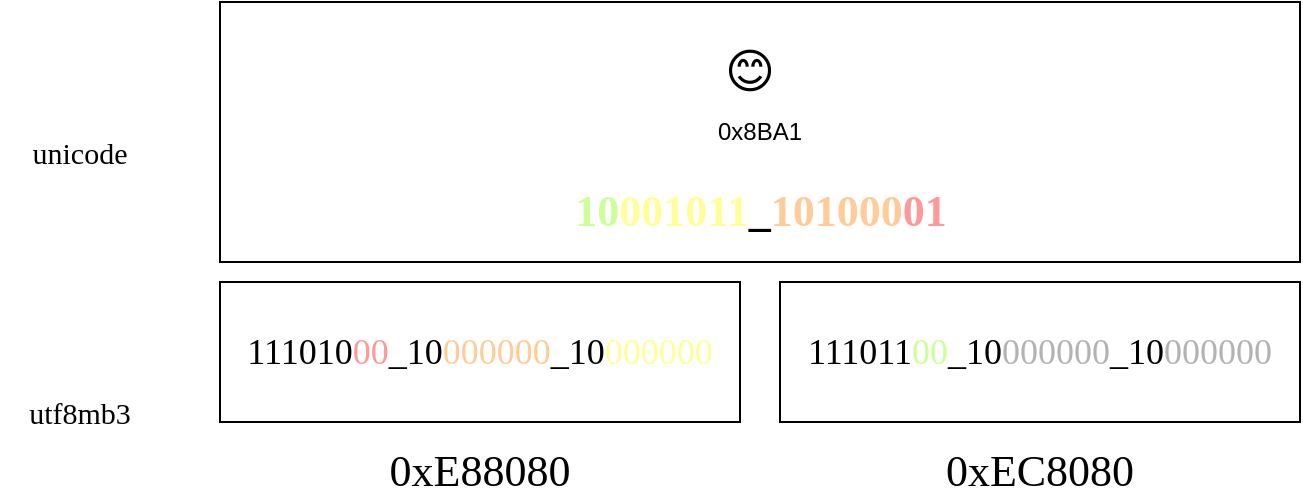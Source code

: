 <mxfile>
    <diagram id="919AZCYdJnvEH8ePg3su" name="第 1 页">
        <mxGraphModel dx="576" dy="452" grid="1" gridSize="10" guides="1" tooltips="1" connect="1" arrows="1" fold="1" page="1" pageScale="1" pageWidth="827" pageHeight="1169" math="0" shadow="0">
            <root>
                <mxCell id="0"/>
                <mxCell id="1" parent="0"/>
                <mxCell id="6" value="" style="rounded=0;whiteSpace=wrap;html=1;fontFamily=Tahoma;fontSize=22;" parent="1" vertex="1">
                    <mxGeometry x="130" y="280" width="260" height="70" as="geometry"/>
                </mxCell>
                <mxCell id="8" value="" style="group" parent="1" vertex="1" connectable="0">
                    <mxGeometry x="130" y="140" width="540" height="130" as="geometry"/>
                </mxCell>
                <mxCell id="2" value="" style="rounded=0;whiteSpace=wrap;html=1;" parent="8" vertex="1">
                    <mxGeometry width="540.0" height="130" as="geometry"/>
                </mxCell>
                <mxCell id="3" value="0x8BA1" style="text;html=1;strokeColor=none;fillColor=none;align=center;verticalAlign=middle;whiteSpace=wrap;rounded=0;" parent="8" vertex="1">
                    <mxGeometry x="195.0" y="50" width="150" height="30" as="geometry"/>
                </mxCell>
                <mxCell id="4" value="&lt;font color=&quot;#ccff99&quot;&gt;10&lt;/font&gt;&lt;font color=&quot;#ffff99&quot;&gt;001011&lt;/font&gt;_&lt;font color=&quot;#ffcc99&quot;&gt;101000&lt;/font&gt;&lt;font color=&quot;#ff9999&quot;&gt;01&lt;/font&gt;" style="text;html=1;strokeColor=none;fillColor=none;align=center;verticalAlign=middle;whiteSpace=wrap;rounded=0;fontSize=22;fontStyle=1;fontFamily=Tahoma;" parent="8" vertex="1">
                    <mxGeometry x="27.5" y="90" width="485.0" height="30" as="geometry"/>
                </mxCell>
                <mxCell id="5" value="😊" style="text;html=1;strokeColor=none;fillColor=none;align=center;verticalAlign=middle;whiteSpace=wrap;rounded=0;fontSize=24;" parent="8" vertex="1">
                    <mxGeometry x="210" y="20" width="110.0" height="30" as="geometry"/>
                </mxCell>
                <mxCell id="10" value="0xE88080" style="text;html=1;strokeColor=none;fillColor=none;align=center;verticalAlign=middle;whiteSpace=wrap;rounded=0;fontFamily=Tahoma;fontSize=22;" parent="1" vertex="1">
                    <mxGeometry x="205" y="360" width="110" height="30" as="geometry"/>
                </mxCell>
                <mxCell id="11" value="0xEC8080" style="text;html=1;strokeColor=none;fillColor=none;align=center;verticalAlign=middle;whiteSpace=wrap;rounded=0;fontFamily=Tahoma;fontSize=22;" parent="1" vertex="1">
                    <mxGeometry x="485" y="360" width="110" height="30" as="geometry"/>
                </mxCell>
                <mxCell id="12" value="utf8mb3" style="text;html=1;strokeColor=none;fillColor=none;align=center;verticalAlign=middle;whiteSpace=wrap;rounded=0;fontFamily=Tahoma;fontSize=15;" parent="1" vertex="1">
                    <mxGeometry x="20" y="330" width="80" height="30" as="geometry"/>
                </mxCell>
                <mxCell id="16" value="111010&lt;font color=&quot;#ff9999&quot;&gt;00&lt;/font&gt;_10&lt;font color=&quot;#ffcc99&quot;&gt;000000&lt;/font&gt;_10&lt;font color=&quot;#ffff99&quot;&gt;000000&lt;/font&gt;" style="text;html=1;strokeColor=none;fillColor=none;align=center;verticalAlign=middle;whiteSpace=wrap;rounded=0;fontFamily=Tahoma;fontSize=18;" parent="1" vertex="1">
                    <mxGeometry x="140" y="300" width="240" height="30" as="geometry"/>
                </mxCell>
                <mxCell id="17" value="" style="rounded=0;whiteSpace=wrap;html=1;fontFamily=Tahoma;fontSize=22;" parent="1" vertex="1">
                    <mxGeometry x="410" y="280" width="260" height="70" as="geometry"/>
                </mxCell>
                <mxCell id="18" value="111011&lt;font color=&quot;#ccff99&quot;&gt;00&lt;/font&gt;_10&lt;font color=&quot;#b3b3b3&quot;&gt;000000&lt;/font&gt;_10&lt;font color=&quot;#b3b3b3&quot;&gt;000000&lt;/font&gt;" style="text;html=1;strokeColor=none;fillColor=none;align=center;verticalAlign=middle;whiteSpace=wrap;rounded=0;fontFamily=Tahoma;fontSize=18;" parent="1" vertex="1">
                    <mxGeometry x="420" y="300" width="240" height="30" as="geometry"/>
                </mxCell>
                <mxCell id="19" value="unicode" style="text;html=1;strokeColor=none;fillColor=none;align=center;verticalAlign=middle;whiteSpace=wrap;rounded=0;fontFamily=Tahoma;fontSize=15;" parent="1" vertex="1">
                    <mxGeometry x="20" y="200" width="80" height="30" as="geometry"/>
                </mxCell>
            </root>
        </mxGraphModel>
    </diagram>
</mxfile>